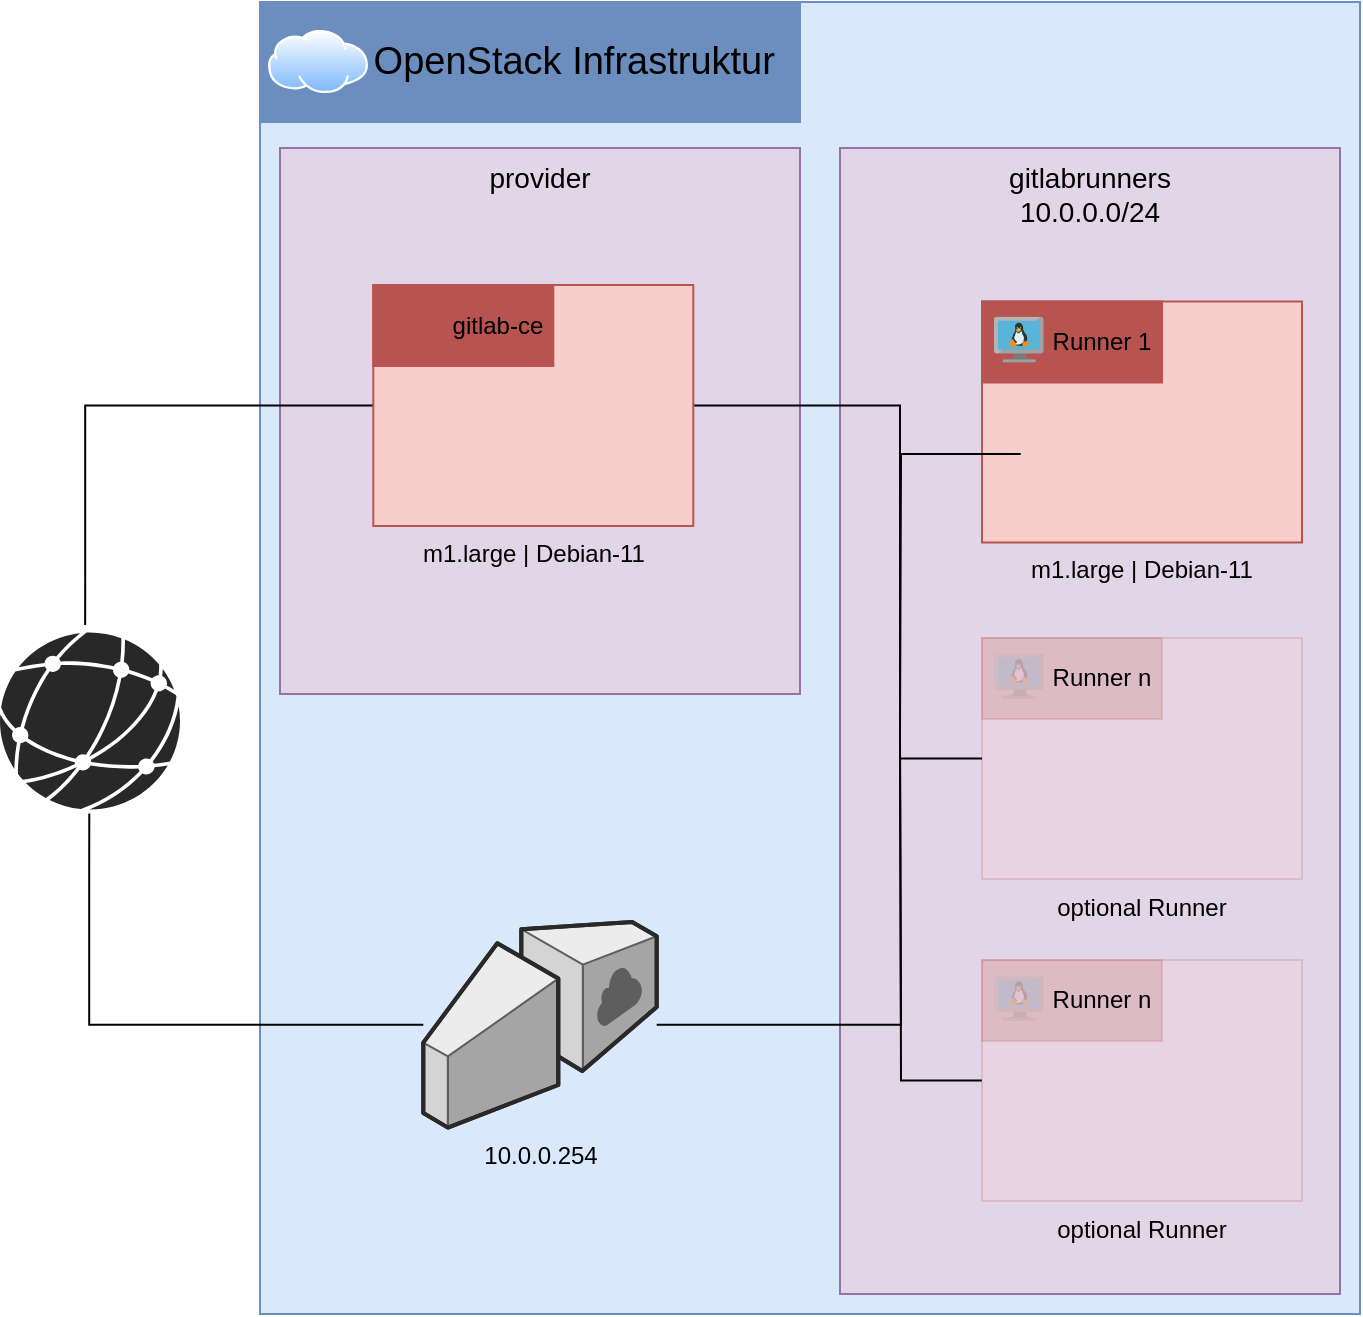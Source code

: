 <mxfile version="21.3.4" type="device">
  <diagram name="Page-1" id="e3a06f82-3646-2815-327d-82caf3d4e204">
    <mxGraphModel dx="-387.5" dy="666" grid="1" gridSize="10" guides="1" tooltips="1" connect="1" arrows="1" fold="1" page="1" pageScale="1.5" pageWidth="1169" pageHeight="826" background="none" math="0" shadow="0">
      <root>
        <mxCell id="0" style=";html=1;" />
        <mxCell id="1" style=";html=1;" parent="0" />
        <mxCell id="1B9U6ReErFZ_DN10sKBM-38" value="" style="rounded=0;whiteSpace=wrap;html=1;fillColor=#dae8fc;strokeColor=#6c8ebf;" parent="1" vertex="1">
          <mxGeometry x="1960" y="50" width="550" height="656" as="geometry" />
        </mxCell>
        <mxCell id="1B9U6ReErFZ_DN10sKBM-39" value="OpenStack Infrastruktur&amp;nbsp;&amp;nbsp;" style="rounded=0;whiteSpace=wrap;html=1;fillColor=#6C8EBF;strokeColor=#6C8EBF;fontSize=19;align=right;" parent="1" vertex="1">
          <mxGeometry x="1960" y="50" width="270" height="60" as="geometry" />
        </mxCell>
        <mxCell id="1B9U6ReErFZ_DN10sKBM-40" value="" style="image;aspect=fixed;perimeter=ellipsePerimeter;html=1;align=center;shadow=0;dashed=0;spacingTop=3;image=img/lib/active_directory/internet_cloud.svg;" parent="1" vertex="1">
          <mxGeometry x="1964" y="64" width="50" height="31.5" as="geometry" />
        </mxCell>
        <mxCell id="1B9U6ReErFZ_DN10sKBM-46" value="gitlabrunners&lt;br&gt;10.0.0.0/24" style="whiteSpace=wrap;html=1;fillColor=#e1d5e7;fontSize=14;strokeColor=#9673a6;verticalAlign=top;" parent="1" vertex="1">
          <mxGeometry x="2250" y="123" width="250" height="573" as="geometry" />
        </mxCell>
        <mxCell id="1B9U6ReErFZ_DN10sKBM-41" value="m1.large | Debian-11&lt;br&gt;" style="rounded=0;whiteSpace=wrap;html=1;fillColor=#f8cecc;strokeColor=#b85450;labelPosition=center;verticalLabelPosition=bottom;align=center;verticalAlign=top;" parent="1" vertex="1">
          <mxGeometry x="2321" y="199.75" width="160" height="120.5" as="geometry" />
        </mxCell>
        <mxCell id="1B9U6ReErFZ_DN10sKBM-43" value="Runner 1&amp;nbsp;" style="rounded=0;whiteSpace=wrap;html=1;fillColor=#B85450;strokeColor=#B85450;labelPosition=center;verticalLabelPosition=middle;align=right;verticalAlign=middle;horizontal=1;" parent="1" vertex="1">
          <mxGeometry x="2321" y="199.75" width="90" height="40.5" as="geometry" />
        </mxCell>
        <mxCell id="1B9U6ReErFZ_DN10sKBM-42" value="" style="image;sketch=0;aspect=fixed;html=1;points=[];align=center;fontSize=12;image=img/lib/mscae/VM_Linux.svg;" parent="1" vertex="1">
          <mxGeometry x="2327" y="207.4" width="24.84" height="22.85" as="geometry" />
        </mxCell>
        <mxCell id="fE1kV24NWtORxop7M1_D-11" style="edgeStyle=orthogonalEdgeStyle;rounded=0;orthogonalLoop=1;jettySize=auto;html=1;endArrow=none;endFill=0;" edge="1" parent="1" source="1B9U6ReErFZ_DN10sKBM-44">
          <mxGeometry relative="1" as="geometry">
            <mxPoint x="2280" y="416" as="targetPoint" />
          </mxGeometry>
        </mxCell>
        <mxCell id="1B9U6ReErFZ_DN10sKBM-44" value="" style="shape=image;html=1;verticalAlign=top;verticalLabelPosition=bottom;labelBackgroundColor=#ffffff;imageAspect=0;aspect=fixed;image=https://cdn4.iconfinder.com/data/icons/socialcones/508/Github-128.png" parent="1" vertex="1">
          <mxGeometry x="2340.38" y="250.25" width="51.25" height="51.25" as="geometry" />
        </mxCell>
        <mxCell id="1B9U6ReErFZ_DN10sKBM-71" value="provider" style="whiteSpace=wrap;html=1;fillColor=#e1d5e7;fontSize=14;strokeColor=#9673a6;verticalAlign=top;" parent="1" vertex="1">
          <mxGeometry x="1970" y="123" width="260" height="273" as="geometry" />
        </mxCell>
        <mxCell id="1B9U6ReErFZ_DN10sKBM-45" value="" style="shape=image;html=1;verticalAlign=top;verticalLabelPosition=bottom;labelBackgroundColor=#ffffff;imageAspect=0;aspect=fixed;image=https://cdn1.iconfinder.com/data/icons/social-media-2106/24/social_media_social_media_logo_docker-128.png" parent="1" vertex="1">
          <mxGeometry x="2411" y="247.75" width="56.25" height="56.25" as="geometry" />
        </mxCell>
        <mxCell id="1B9U6ReErFZ_DN10sKBM-53" value="optional Runner" style="rounded=0;whiteSpace=wrap;html=1;fillColor=#f8cecc;strokeColor=#b85450;labelPosition=center;verticalLabelPosition=bottom;align=center;verticalAlign=top;fillStyle=solid;opacity=20;" parent="1" vertex="1">
          <mxGeometry x="2321" y="368" width="160" height="120.5" as="geometry" />
        </mxCell>
        <mxCell id="1B9U6ReErFZ_DN10sKBM-54" value="Runner n&amp;nbsp;" style="rounded=0;whiteSpace=wrap;html=1;fillColor=#B85450;strokeColor=#b85450;labelPosition=center;verticalLabelPosition=middle;align=right;verticalAlign=middle;horizontal=1;fillStyle=auto;opacity=20;" parent="1" vertex="1">
          <mxGeometry x="2321" y="368" width="90" height="40.5" as="geometry" />
        </mxCell>
        <mxCell id="1B9U6ReErFZ_DN10sKBM-55" value="" style="image;sketch=0;aspect=fixed;html=1;points=[];align=center;fontSize=12;image=img/lib/mscae/VM_Linux.svg;opacity=20;" parent="1" vertex="1">
          <mxGeometry x="2327" y="375.65" width="24.84" height="22.85" as="geometry" />
        </mxCell>
        <mxCell id="1B9U6ReErFZ_DN10sKBM-56" value="" style="shape=image;html=1;verticalAlign=top;verticalLabelPosition=bottom;labelBackgroundColor=#ffffff;imageAspect=0;aspect=fixed;image=https://cdn4.iconfinder.com/data/icons/socialcones/508/Github-128.png;opacity=20;" parent="1" vertex="1">
          <mxGeometry x="2340.38" y="421.25" width="51.25" height="51.25" as="geometry" />
        </mxCell>
        <mxCell id="1B9U6ReErFZ_DN10sKBM-57" value="" style="shape=image;html=1;verticalAlign=top;verticalLabelPosition=bottom;labelBackgroundColor=#ffffff;imageAspect=0;aspect=fixed;image=https://cdn1.iconfinder.com/data/icons/social-media-2106/24/social_media_social_media_logo_docker-128.png;opacity=20;" parent="1" vertex="1">
          <mxGeometry x="2411" y="417.87" width="56.25" height="56.25" as="geometry" />
        </mxCell>
        <mxCell id="fE1kV24NWtORxop7M1_D-12" style="edgeStyle=orthogonalEdgeStyle;rounded=0;orthogonalLoop=1;jettySize=auto;html=1;endArrow=none;endFill=0;" edge="1" parent="1" source="1B9U6ReErFZ_DN10sKBM-58">
          <mxGeometry relative="1" as="geometry">
            <mxPoint x="2280" y="416" as="targetPoint" />
          </mxGeometry>
        </mxCell>
        <mxCell id="1B9U6ReErFZ_DN10sKBM-58" value="optional Runner" style="rounded=0;whiteSpace=wrap;html=1;fillColor=#f8cecc;strokeColor=#b85450;labelPosition=center;verticalLabelPosition=bottom;align=center;verticalAlign=top;fillStyle=solid;opacity=20;" parent="1" vertex="1">
          <mxGeometry x="2321" y="529" width="160" height="120.5" as="geometry" />
        </mxCell>
        <mxCell id="1B9U6ReErFZ_DN10sKBM-59" value="Runner n&amp;nbsp;" style="rounded=0;whiteSpace=wrap;html=1;fillColor=#B85450;strokeColor=#b85450;labelPosition=center;verticalLabelPosition=middle;align=right;verticalAlign=middle;horizontal=1;fillStyle=auto;opacity=20;" parent="1" vertex="1">
          <mxGeometry x="2321" y="529" width="90" height="40.5" as="geometry" />
        </mxCell>
        <mxCell id="1B9U6ReErFZ_DN10sKBM-60" value="" style="image;sketch=0;aspect=fixed;html=1;points=[];align=center;fontSize=12;image=img/lib/mscae/VM_Linux.svg;opacity=20;" parent="1" vertex="1">
          <mxGeometry x="2327" y="536.65" width="24.84" height="22.85" as="geometry" />
        </mxCell>
        <mxCell id="1B9U6ReErFZ_DN10sKBM-61" value="" style="shape=image;html=1;verticalAlign=top;verticalLabelPosition=bottom;labelBackgroundColor=#ffffff;imageAspect=0;aspect=fixed;image=https://cdn4.iconfinder.com/data/icons/socialcones/508/Github-128.png;opacity=20;" parent="1" vertex="1">
          <mxGeometry x="2340.38" y="579.75" width="51.25" height="51.25" as="geometry" />
        </mxCell>
        <mxCell id="1B9U6ReErFZ_DN10sKBM-62" value="" style="shape=image;html=1;verticalAlign=top;verticalLabelPosition=bottom;labelBackgroundColor=#ffffff;imageAspect=0;aspect=fixed;image=https://cdn1.iconfinder.com/data/icons/social-media-2106/24/social_media_social_media_logo_docker-128.png;opacity=20;" parent="1" vertex="1">
          <mxGeometry x="2411" y="577.25" width="56.25" height="56.25" as="geometry" />
        </mxCell>
        <mxCell id="1B9U6ReErFZ_DN10sKBM-72" value="" style="verticalLabelPosition=bottom;sketch=0;html=1;fillColor=#282828;strokeColor=none;verticalAlign=top;pointerEvents=1;align=center;shape=mxgraph.cisco_safe.iot_things_icons.icon47;" parent="1" vertex="1">
          <mxGeometry x="1830" y="365.25" width="90" height="88.5" as="geometry" />
        </mxCell>
        <mxCell id="1B9U6ReErFZ_DN10sKBM-73" value="" style="edgeStyle=orthogonalEdgeStyle;rounded=0;orthogonalLoop=1;jettySize=auto;html=1;entryX=0.473;entryY=-0.043;entryDx=0;entryDy=0;entryPerimeter=0;endArrow=none;endFill=0;exitX=0;exitY=0.5;exitDx=0;exitDy=0;" parent="1" source="fE1kV24NWtORxop7M1_D-1" target="1B9U6ReErFZ_DN10sKBM-72" edge="1">
          <mxGeometry relative="1" as="geometry">
            <mxPoint x="1920" y="224.583" as="sourcePoint" />
          </mxGeometry>
        </mxCell>
        <mxCell id="fE1kV24NWtORxop7M1_D-10" style="edgeStyle=orthogonalEdgeStyle;rounded=0;orthogonalLoop=1;jettySize=auto;html=1;entryX=0;entryY=0.5;entryDx=0;entryDy=0;endArrow=none;endFill=0;exitX=1;exitY=0.5;exitDx=0;exitDy=0;" edge="1" parent="1" source="fE1kV24NWtORxop7M1_D-1" target="1B9U6ReErFZ_DN10sKBM-53">
          <mxGeometry relative="1" as="geometry">
            <Array as="points">
              <mxPoint x="2280" y="252" />
              <mxPoint x="2280" y="428" />
            </Array>
          </mxGeometry>
        </mxCell>
        <mxCell id="fE1kV24NWtORxop7M1_D-1" value="m1.large | Debian-11" style="rounded=0;whiteSpace=wrap;html=1;fillColor=#f8cecc;strokeColor=#b85450;labelPosition=center;verticalLabelPosition=bottom;align=center;verticalAlign=top;" vertex="1" parent="1">
          <mxGeometry x="2016.65" y="191.5" width="160" height="120.5" as="geometry" />
        </mxCell>
        <mxCell id="fE1kV24NWtORxop7M1_D-2" value="gitlab-ce&amp;nbsp;" style="rounded=0;whiteSpace=wrap;html=1;fillColor=#B85450;strokeColor=#B85450;labelPosition=center;verticalLabelPosition=middle;align=right;verticalAlign=middle;horizontal=1;" vertex="1" parent="1">
          <mxGeometry x="2016.65" y="191.5" width="90" height="40.5" as="geometry" />
        </mxCell>
        <mxCell id="fE1kV24NWtORxop7M1_D-7" value="" style="shape=image;html=1;verticalAlign=top;verticalLabelPosition=bottom;labelBackgroundColor=#ffffff;imageAspect=0;aspect=fixed;image=https://cdn1.iconfinder.com/data/icons/KDE_Crystal_Diamond_2.5_Classical_Mod/128x128/mimetypes/deb.png" vertex="1" parent="1">
          <mxGeometry x="2018.65" y="194.9" width="33.35" height="33.35" as="geometry" />
        </mxCell>
        <mxCell id="fE1kV24NWtORxop7M1_D-8" value="" style="shape=image;html=1;verticalAlign=top;verticalLabelPosition=bottom;labelBackgroundColor=#ffffff;imageAspect=0;aspect=fixed;image=https://cdn4.iconfinder.com/data/icons/socialcones/508/Gitlab-128.png" vertex="1" parent="1">
          <mxGeometry x="2066.21" y="239.12" width="62.88" height="62.88" as="geometry" />
        </mxCell>
        <mxCell id="fE1kV24NWtORxop7M1_D-15" style="edgeStyle=orthogonalEdgeStyle;rounded=0;orthogonalLoop=1;jettySize=auto;html=1;endArrow=none;endFill=0;" edge="1" parent="1" source="fE1kV24NWtORxop7M1_D-14">
          <mxGeometry relative="1" as="geometry">
            <mxPoint x="2280" y="426" as="targetPoint" />
          </mxGeometry>
        </mxCell>
        <mxCell id="fE1kV24NWtORxop7M1_D-16" style="edgeStyle=orthogonalEdgeStyle;rounded=0;orthogonalLoop=1;jettySize=auto;html=1;entryX=0.496;entryY=1.023;entryDx=0;entryDy=0;entryPerimeter=0;endArrow=none;endFill=0;" edge="1" parent="1" source="fE1kV24NWtORxop7M1_D-14" target="1B9U6ReErFZ_DN10sKBM-72">
          <mxGeometry relative="1" as="geometry" />
        </mxCell>
        <mxCell id="fE1kV24NWtORxop7M1_D-14" value="10.0.0.254" style="verticalLabelPosition=bottom;html=1;verticalAlign=top;strokeWidth=1;align=center;outlineConnect=0;dashed=0;outlineConnect=0;shape=mxgraph.aws3d.internetGateway;fillColor=#ECECEC;strokeColor=#5E5E5E;aspect=fixed;" vertex="1" parent="1">
          <mxGeometry x="2041.65" y="510" width="116.7" height="102.8" as="geometry" />
        </mxCell>
      </root>
    </mxGraphModel>
  </diagram>
</mxfile>
